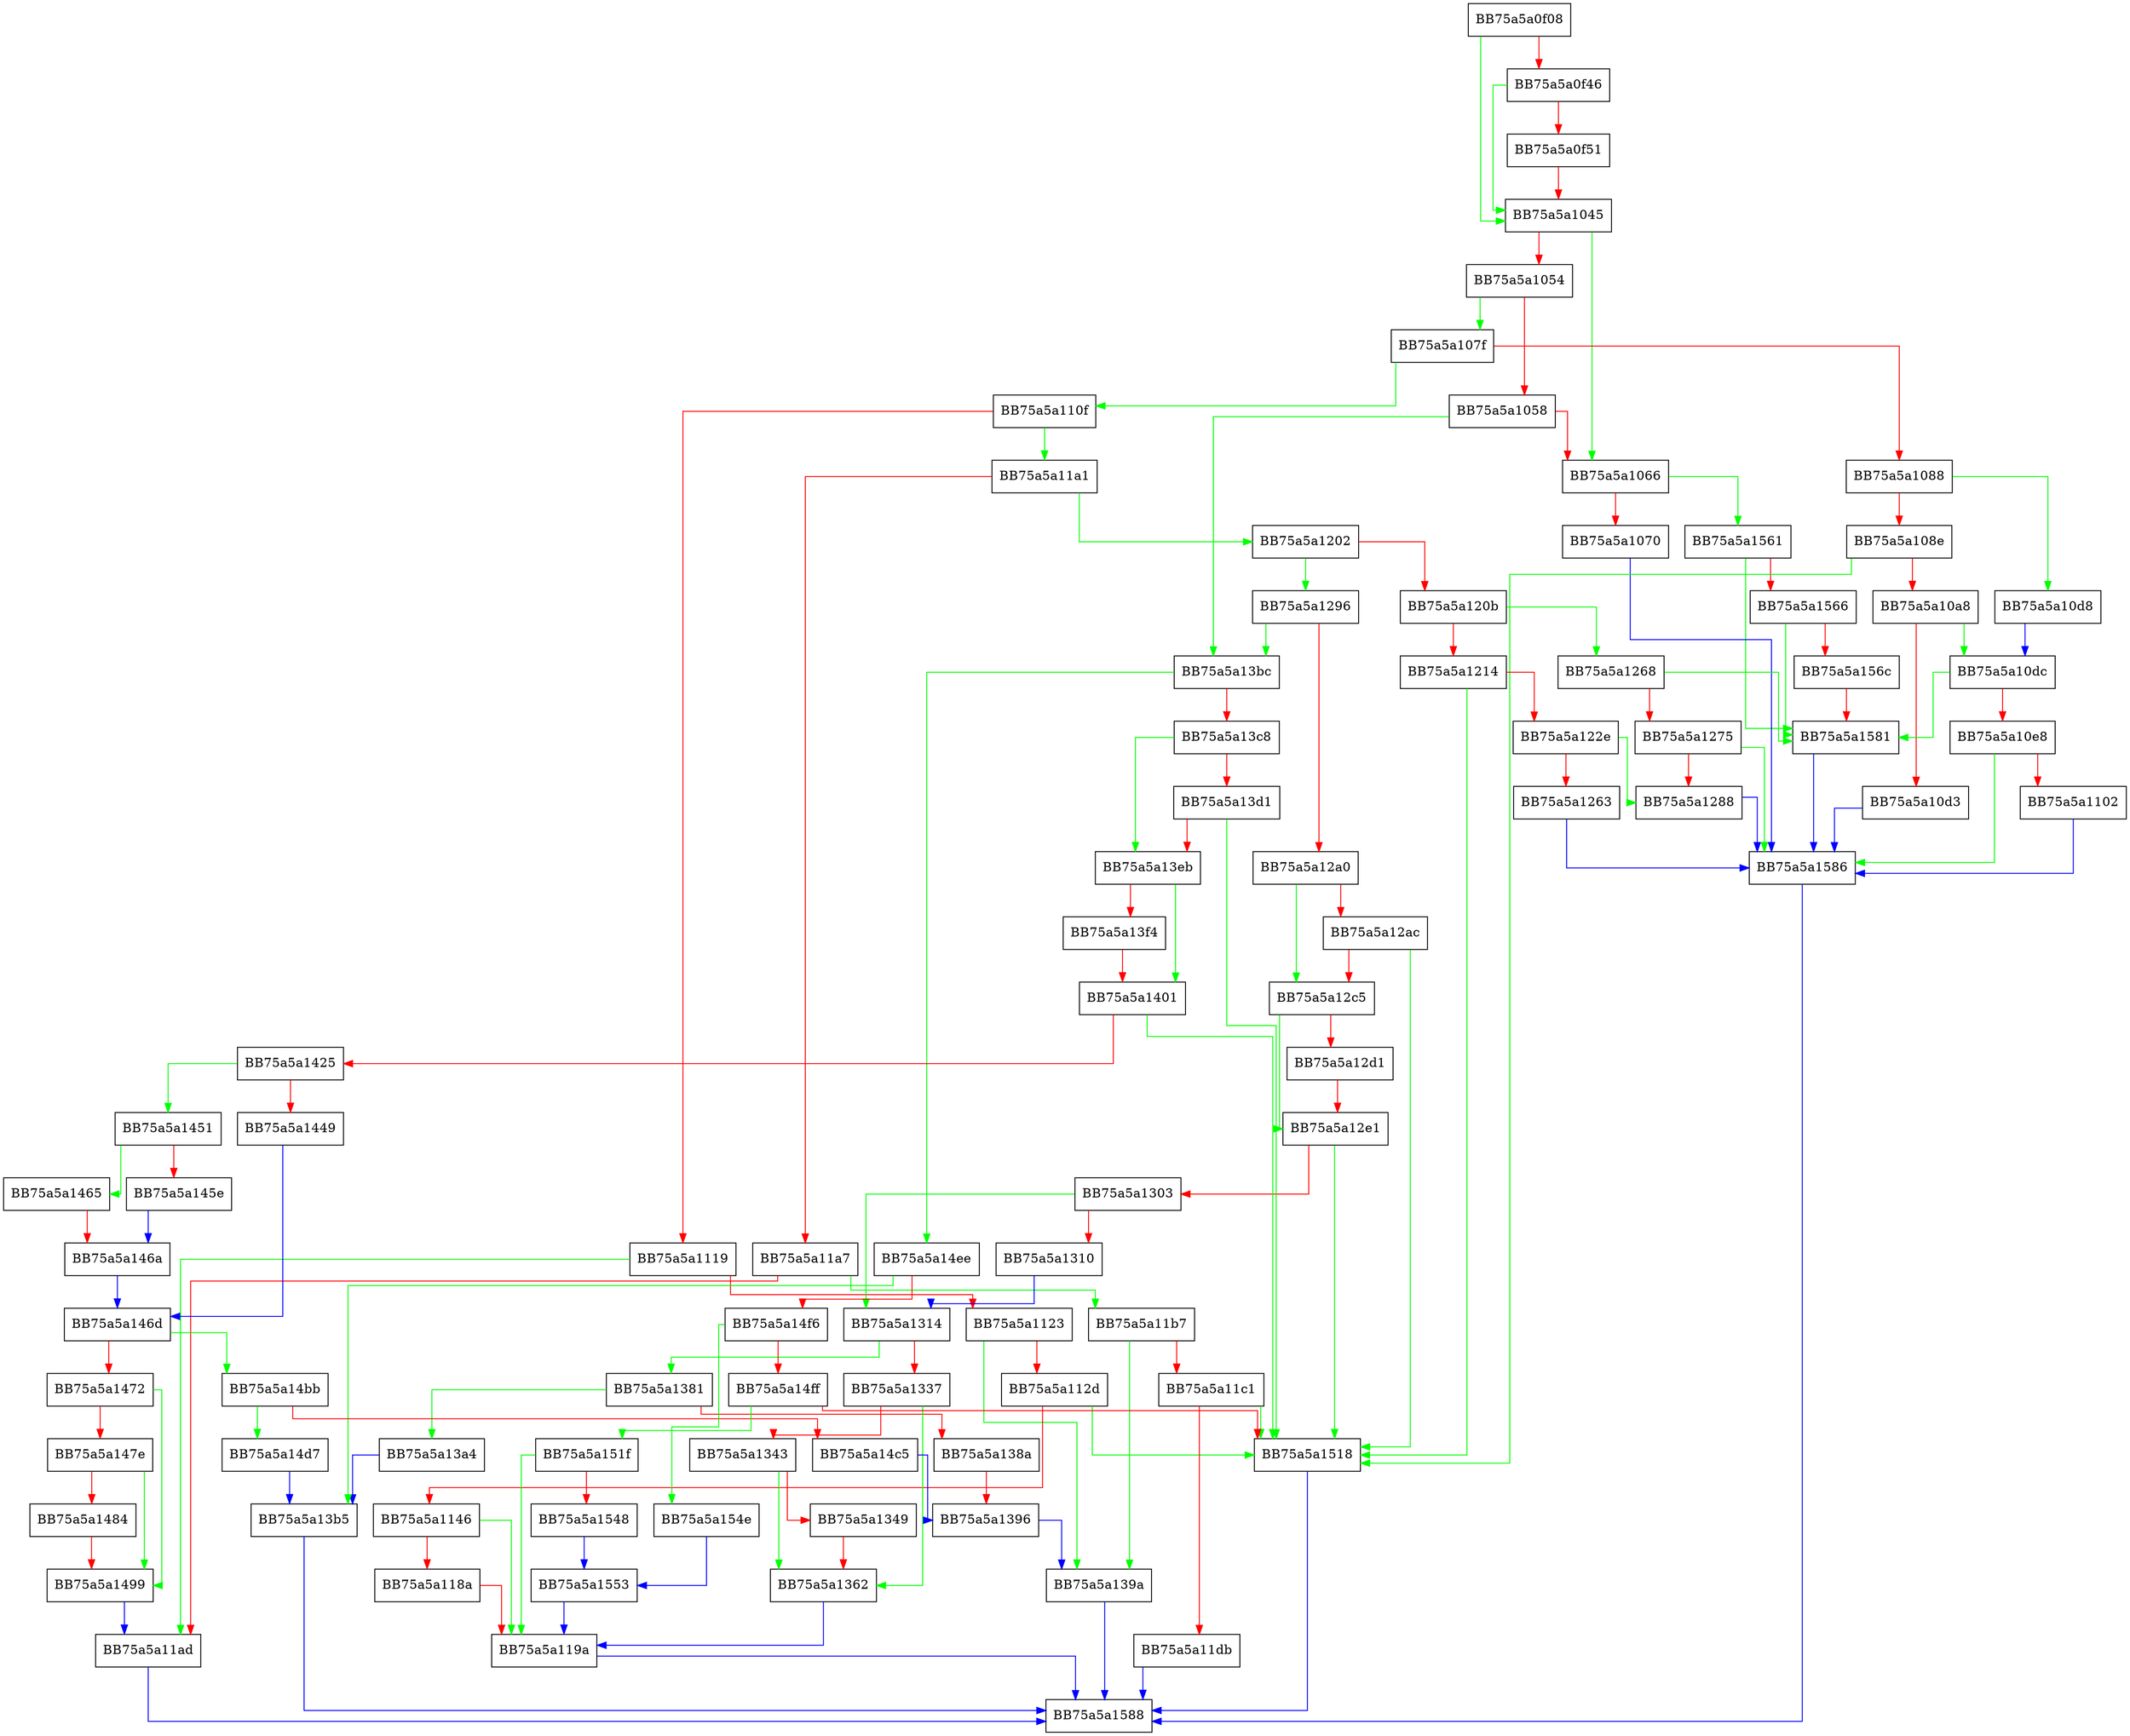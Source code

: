 digraph GetEvent {
  node [shape="box"];
  graph [splines=ortho];
  BB75a5a0f08 -> BB75a5a1045 [color="green"];
  BB75a5a0f08 -> BB75a5a0f46 [color="red"];
  BB75a5a0f46 -> BB75a5a1045 [color="green"];
  BB75a5a0f46 -> BB75a5a0f51 [color="red"];
  BB75a5a0f51 -> BB75a5a1045 [color="red"];
  BB75a5a1045 -> BB75a5a1066 [color="green"];
  BB75a5a1045 -> BB75a5a1054 [color="red"];
  BB75a5a1054 -> BB75a5a107f [color="green"];
  BB75a5a1054 -> BB75a5a1058 [color="red"];
  BB75a5a1058 -> BB75a5a13bc [color="green"];
  BB75a5a1058 -> BB75a5a1066 [color="red"];
  BB75a5a1066 -> BB75a5a1561 [color="green"];
  BB75a5a1066 -> BB75a5a1070 [color="red"];
  BB75a5a1070 -> BB75a5a1586 [color="blue"];
  BB75a5a107f -> BB75a5a110f [color="green"];
  BB75a5a107f -> BB75a5a1088 [color="red"];
  BB75a5a1088 -> BB75a5a10d8 [color="green"];
  BB75a5a1088 -> BB75a5a108e [color="red"];
  BB75a5a108e -> BB75a5a1518 [color="green"];
  BB75a5a108e -> BB75a5a10a8 [color="red"];
  BB75a5a10a8 -> BB75a5a10dc [color="green"];
  BB75a5a10a8 -> BB75a5a10d3 [color="red"];
  BB75a5a10d3 -> BB75a5a1586 [color="blue"];
  BB75a5a10d8 -> BB75a5a10dc [color="blue"];
  BB75a5a10dc -> BB75a5a1581 [color="green"];
  BB75a5a10dc -> BB75a5a10e8 [color="red"];
  BB75a5a10e8 -> BB75a5a1586 [color="green"];
  BB75a5a10e8 -> BB75a5a1102 [color="red"];
  BB75a5a1102 -> BB75a5a1586 [color="blue"];
  BB75a5a110f -> BB75a5a11a1 [color="green"];
  BB75a5a110f -> BB75a5a1119 [color="red"];
  BB75a5a1119 -> BB75a5a11ad [color="green"];
  BB75a5a1119 -> BB75a5a1123 [color="red"];
  BB75a5a1123 -> BB75a5a139a [color="green"];
  BB75a5a1123 -> BB75a5a112d [color="red"];
  BB75a5a112d -> BB75a5a1518 [color="green"];
  BB75a5a112d -> BB75a5a1146 [color="red"];
  BB75a5a1146 -> BB75a5a119a [color="green"];
  BB75a5a1146 -> BB75a5a118a [color="red"];
  BB75a5a118a -> BB75a5a119a [color="red"];
  BB75a5a119a -> BB75a5a1588 [color="blue"];
  BB75a5a11a1 -> BB75a5a1202 [color="green"];
  BB75a5a11a1 -> BB75a5a11a7 [color="red"];
  BB75a5a11a7 -> BB75a5a11b7 [color="green"];
  BB75a5a11a7 -> BB75a5a11ad [color="red"];
  BB75a5a11ad -> BB75a5a1588 [color="blue"];
  BB75a5a11b7 -> BB75a5a139a [color="green"];
  BB75a5a11b7 -> BB75a5a11c1 [color="red"];
  BB75a5a11c1 -> BB75a5a1518 [color="green"];
  BB75a5a11c1 -> BB75a5a11db [color="red"];
  BB75a5a11db -> BB75a5a1588 [color="blue"];
  BB75a5a1202 -> BB75a5a1296 [color="green"];
  BB75a5a1202 -> BB75a5a120b [color="red"];
  BB75a5a120b -> BB75a5a1268 [color="green"];
  BB75a5a120b -> BB75a5a1214 [color="red"];
  BB75a5a1214 -> BB75a5a1518 [color="green"];
  BB75a5a1214 -> BB75a5a122e [color="red"];
  BB75a5a122e -> BB75a5a1288 [color="green"];
  BB75a5a122e -> BB75a5a1263 [color="red"];
  BB75a5a1263 -> BB75a5a1586 [color="blue"];
  BB75a5a1268 -> BB75a5a1581 [color="green"];
  BB75a5a1268 -> BB75a5a1275 [color="red"];
  BB75a5a1275 -> BB75a5a1586 [color="green"];
  BB75a5a1275 -> BB75a5a1288 [color="red"];
  BB75a5a1288 -> BB75a5a1586 [color="blue"];
  BB75a5a1296 -> BB75a5a13bc [color="green"];
  BB75a5a1296 -> BB75a5a12a0 [color="red"];
  BB75a5a12a0 -> BB75a5a12c5 [color="green"];
  BB75a5a12a0 -> BB75a5a12ac [color="red"];
  BB75a5a12ac -> BB75a5a1518 [color="green"];
  BB75a5a12ac -> BB75a5a12c5 [color="red"];
  BB75a5a12c5 -> BB75a5a12e1 [color="green"];
  BB75a5a12c5 -> BB75a5a12d1 [color="red"];
  BB75a5a12d1 -> BB75a5a12e1 [color="red"];
  BB75a5a12e1 -> BB75a5a1518 [color="green"];
  BB75a5a12e1 -> BB75a5a1303 [color="red"];
  BB75a5a1303 -> BB75a5a1314 [color="green"];
  BB75a5a1303 -> BB75a5a1310 [color="red"];
  BB75a5a1310 -> BB75a5a1314 [color="blue"];
  BB75a5a1314 -> BB75a5a1381 [color="green"];
  BB75a5a1314 -> BB75a5a1337 [color="red"];
  BB75a5a1337 -> BB75a5a1362 [color="green"];
  BB75a5a1337 -> BB75a5a1343 [color="red"];
  BB75a5a1343 -> BB75a5a1362 [color="green"];
  BB75a5a1343 -> BB75a5a1349 [color="red"];
  BB75a5a1349 -> BB75a5a1362 [color="red"];
  BB75a5a1362 -> BB75a5a119a [color="blue"];
  BB75a5a1381 -> BB75a5a13a4 [color="green"];
  BB75a5a1381 -> BB75a5a138a [color="red"];
  BB75a5a138a -> BB75a5a1396 [color="red"];
  BB75a5a1396 -> BB75a5a139a [color="blue"];
  BB75a5a139a -> BB75a5a1588 [color="blue"];
  BB75a5a13a4 -> BB75a5a13b5 [color="blue"];
  BB75a5a13b5 -> BB75a5a1588 [color="blue"];
  BB75a5a13bc -> BB75a5a14ee [color="green"];
  BB75a5a13bc -> BB75a5a13c8 [color="red"];
  BB75a5a13c8 -> BB75a5a13eb [color="green"];
  BB75a5a13c8 -> BB75a5a13d1 [color="red"];
  BB75a5a13d1 -> BB75a5a1518 [color="green"];
  BB75a5a13d1 -> BB75a5a13eb [color="red"];
  BB75a5a13eb -> BB75a5a1401 [color="green"];
  BB75a5a13eb -> BB75a5a13f4 [color="red"];
  BB75a5a13f4 -> BB75a5a1401 [color="red"];
  BB75a5a1401 -> BB75a5a1518 [color="green"];
  BB75a5a1401 -> BB75a5a1425 [color="red"];
  BB75a5a1425 -> BB75a5a1451 [color="green"];
  BB75a5a1425 -> BB75a5a1449 [color="red"];
  BB75a5a1449 -> BB75a5a146d [color="blue"];
  BB75a5a1451 -> BB75a5a1465 [color="green"];
  BB75a5a1451 -> BB75a5a145e [color="red"];
  BB75a5a145e -> BB75a5a146a [color="blue"];
  BB75a5a1465 -> BB75a5a146a [color="red"];
  BB75a5a146a -> BB75a5a146d [color="blue"];
  BB75a5a146d -> BB75a5a14bb [color="green"];
  BB75a5a146d -> BB75a5a1472 [color="red"];
  BB75a5a1472 -> BB75a5a1499 [color="green"];
  BB75a5a1472 -> BB75a5a147e [color="red"];
  BB75a5a147e -> BB75a5a1499 [color="green"];
  BB75a5a147e -> BB75a5a1484 [color="red"];
  BB75a5a1484 -> BB75a5a1499 [color="red"];
  BB75a5a1499 -> BB75a5a11ad [color="blue"];
  BB75a5a14bb -> BB75a5a14d7 [color="green"];
  BB75a5a14bb -> BB75a5a14c5 [color="red"];
  BB75a5a14c5 -> BB75a5a1396 [color="blue"];
  BB75a5a14d7 -> BB75a5a13b5 [color="blue"];
  BB75a5a14ee -> BB75a5a13b5 [color="green"];
  BB75a5a14ee -> BB75a5a14f6 [color="red"];
  BB75a5a14f6 -> BB75a5a154e [color="green"];
  BB75a5a14f6 -> BB75a5a14ff [color="red"];
  BB75a5a14ff -> BB75a5a151f [color="green"];
  BB75a5a14ff -> BB75a5a1518 [color="red"];
  BB75a5a1518 -> BB75a5a1588 [color="blue"];
  BB75a5a151f -> BB75a5a119a [color="green"];
  BB75a5a151f -> BB75a5a1548 [color="red"];
  BB75a5a1548 -> BB75a5a1553 [color="blue"];
  BB75a5a154e -> BB75a5a1553 [color="blue"];
  BB75a5a1553 -> BB75a5a119a [color="blue"];
  BB75a5a1561 -> BB75a5a1581 [color="green"];
  BB75a5a1561 -> BB75a5a1566 [color="red"];
  BB75a5a1566 -> BB75a5a1581 [color="green"];
  BB75a5a1566 -> BB75a5a156c [color="red"];
  BB75a5a156c -> BB75a5a1581 [color="red"];
  BB75a5a1581 -> BB75a5a1586 [color="blue"];
  BB75a5a1586 -> BB75a5a1588 [color="blue"];
}